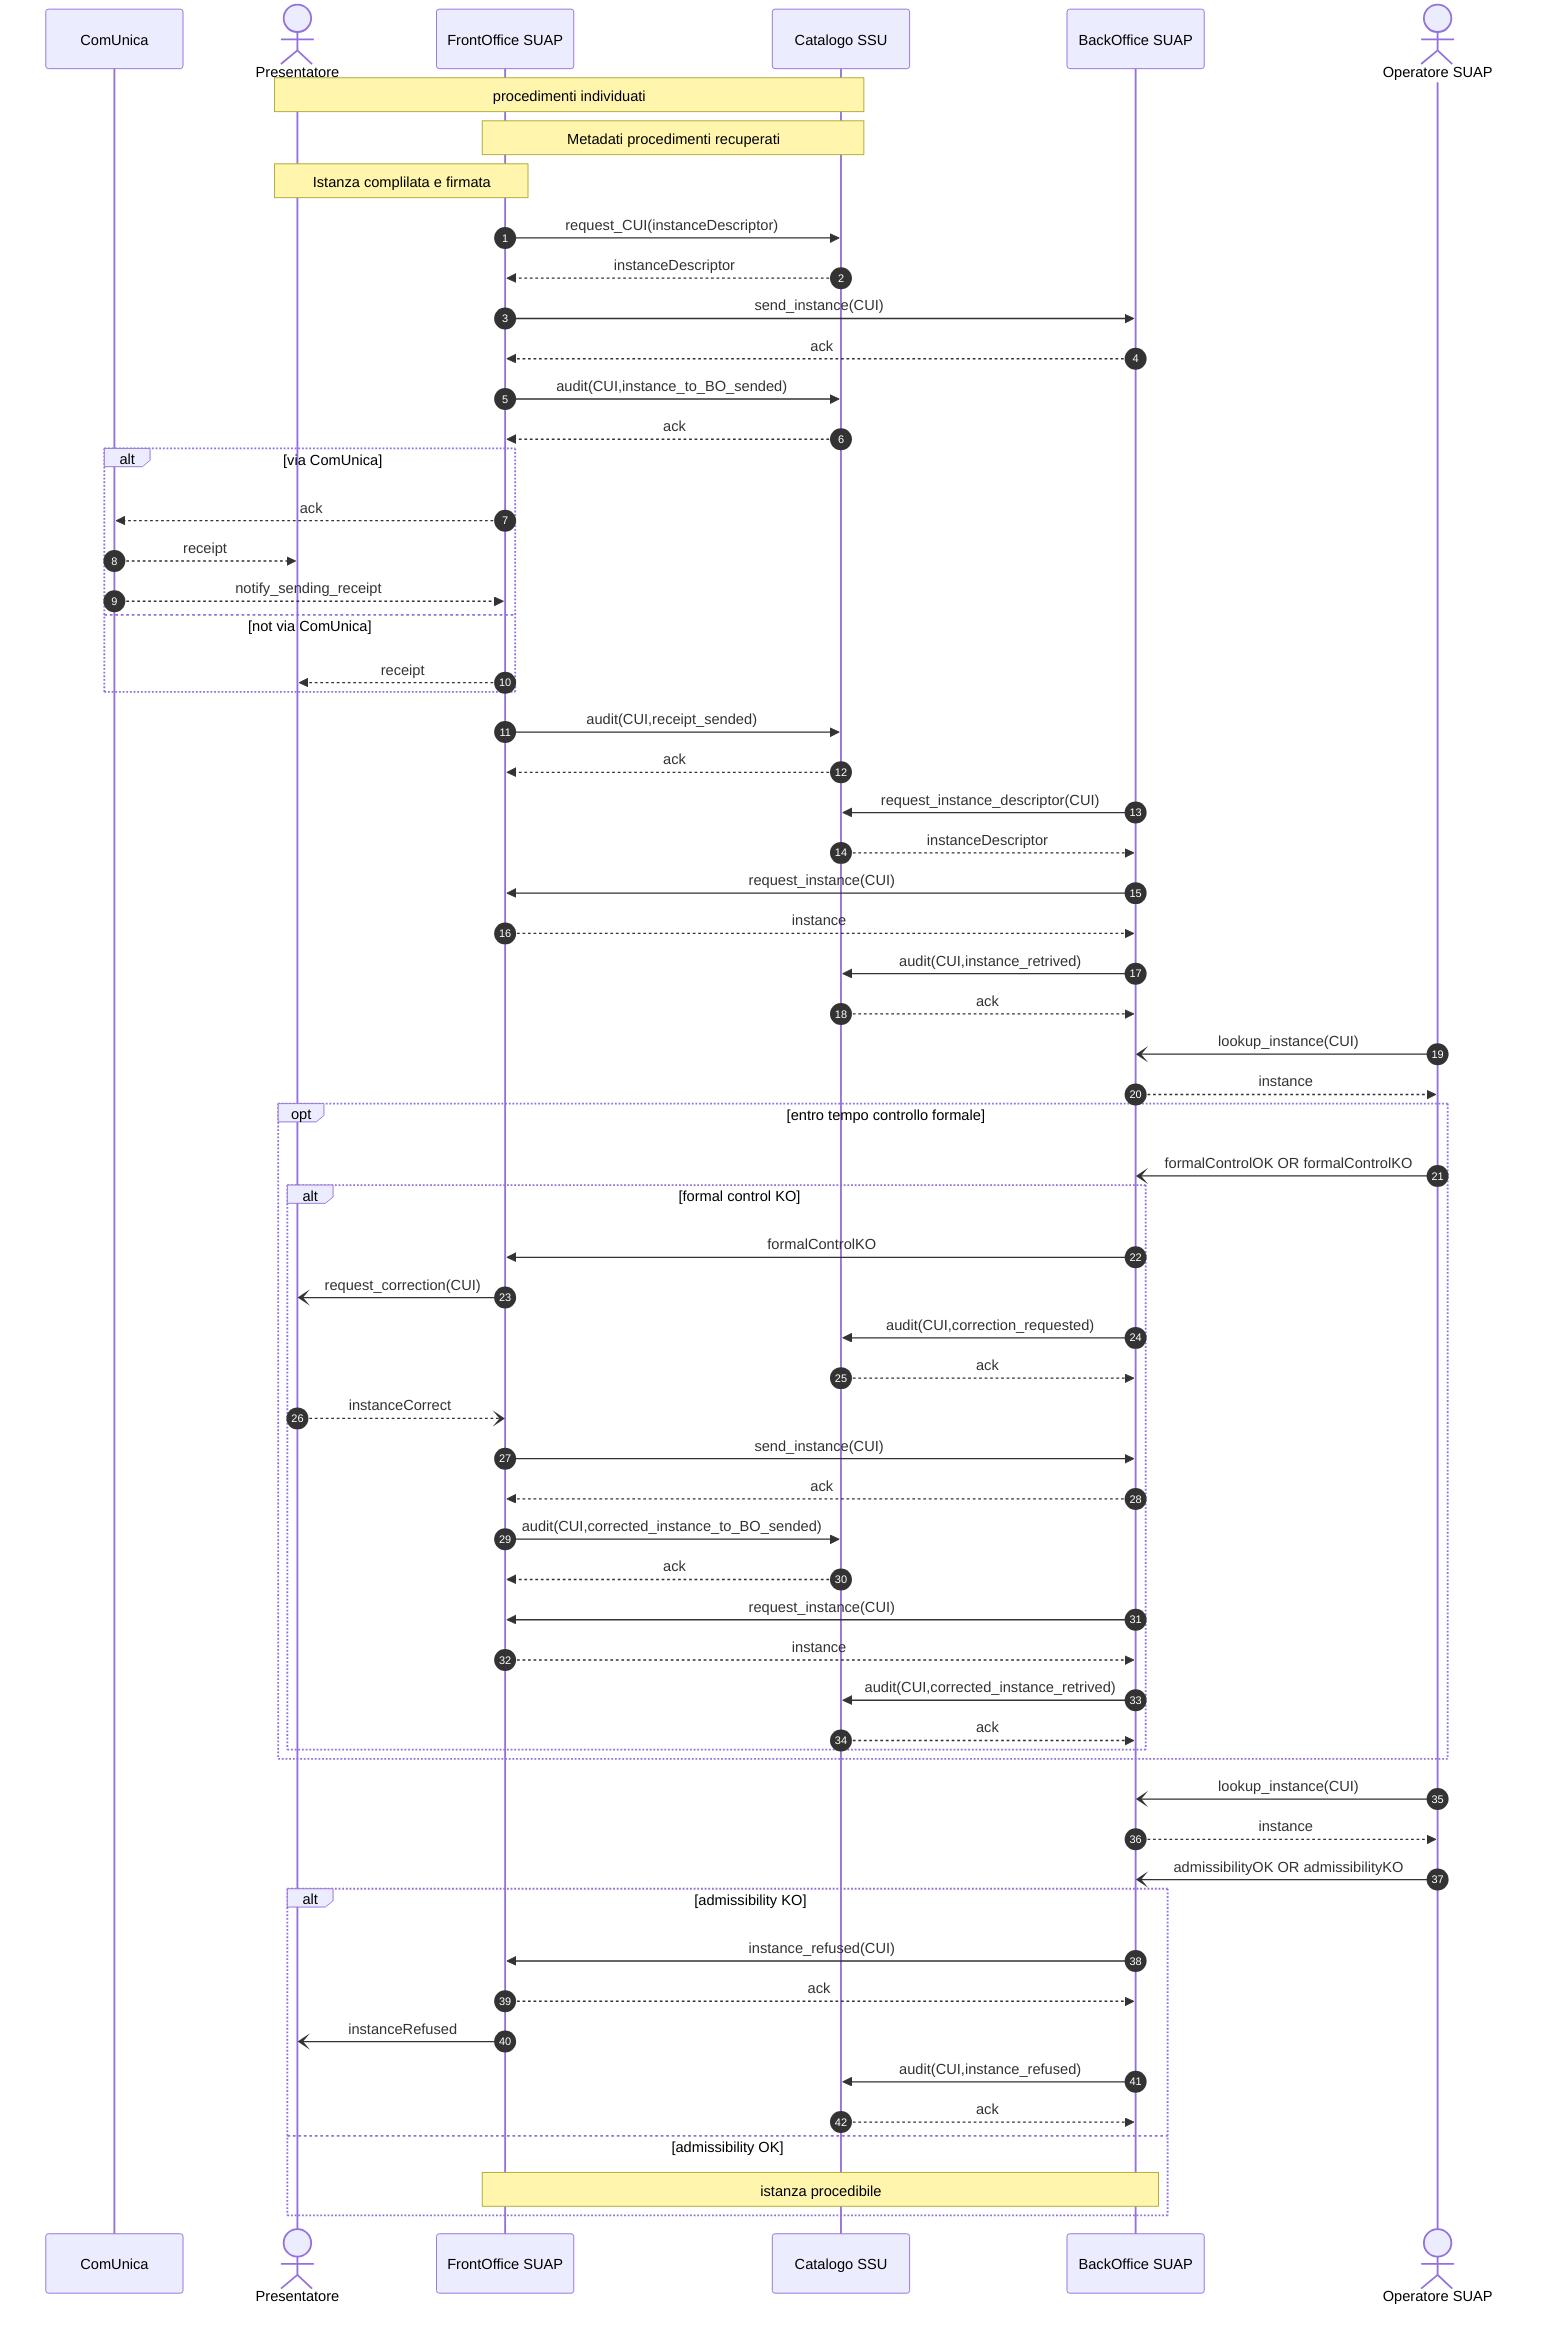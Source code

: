sequenceDiagram
    autonumber
    
    participant CU as ComUnica
    actor P as Presentatore    
    participant F as FrontOffice SUAP
    participant C as Catalogo SSU    
    participant B as BackOffice SUAP    
    actor O as Operatore SUAP    
   
    note over P,C: procedimenti individuati
    note over F,C: Metadati procedimenti recuperati
    note over P,F: Istanza complilata e firmata

    F ->> C: request_CUI(instanceDescriptor)
    C -->> F: instanceDescriptor

    F ->> B: send_instance(CUI)
    B -->> F: ack
    F ->> C: audit(CUI,instance_to_BO_sended)
    C -->> F: ack

    alt via ComUnica
        F -->> CU: ack
        CU -->> P: receipt
        CU -->> F: notify_sending_receipt
    else not via ComUnica
        F -->> P: receipt
    end

    F ->> C: audit(CUI,receipt_sended)
    C -->> F: ack


    B ->> C: request_instance_descriptor(CUI)
    C -->> B: instanceDescriptor
    B ->> F: request_instance(CUI)
    F -->> B: instance

    B ->> C: audit(CUI,instance_retrived)
    C -->> B: ack
    

    O -) B: lookup_instance(CUI)
    B -->> O: instance
        
    opt entro tempo controllo formale
        O -) B: formalControlOK OR formalControlKO
        alt formal control KO
            B ->> F: formalControlKO
            F -) P: request_correction(CUI)
            B ->> C: audit(CUI,correction_requested)
            C -->> B: ack
            P --) F: instanceCorrect
            F ->> B: send_instance(CUI)
            B -->> F: ack
            F ->> C: audit(CUI,corrected_instance_to_BO_sended)
            C -->> F: ack
            B ->> F: request_instance(CUI)
            F -->> B: instance
            B ->> C: audit(CUI,corrected_instance_retrived)
            C -->> B: ack           
        end
    end

    O -) B: lookup_instance(CUI)
    B -->> O: instance
    O -) B: admissibilityOK OR admissibilityKO
    
    alt admissibility KO
        B ->> F: instance_refused(CUI)
        F -->> B: ack
        F -) P: instanceRefused            
        B ->> C: audit(CUI,instance_refused)
        C -->> B: ack                        
    else admissibility OK
        
        Note over B,F: istanza procedibile
       
end